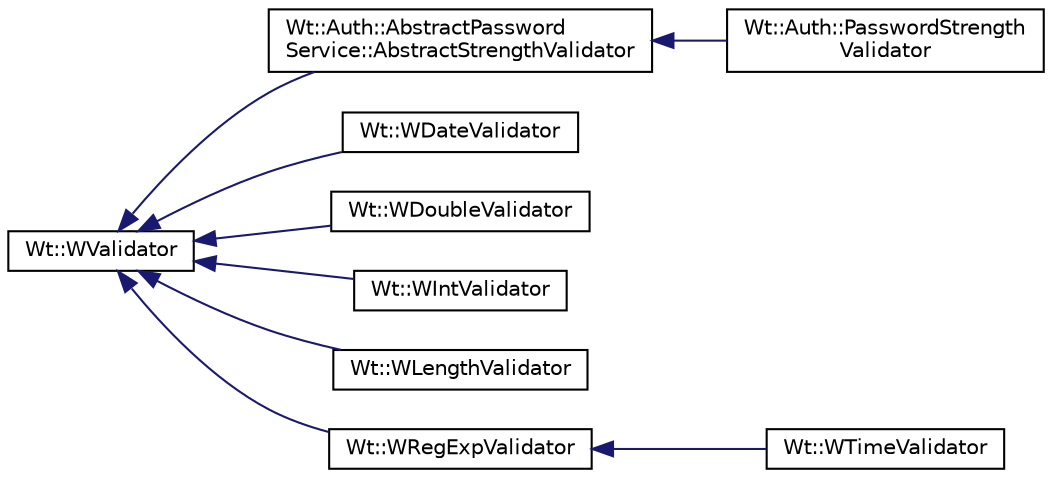 digraph "Graphical Class Hierarchy"
{
 // LATEX_PDF_SIZE
  edge [fontname="Helvetica",fontsize="10",labelfontname="Helvetica",labelfontsize="10"];
  node [fontname="Helvetica",fontsize="10",shape=record];
  rankdir="LR";
  Node0 [label="Wt::WValidator",height=0.2,width=0.4,color="black", fillcolor="white", style="filled",URL="$classWt_1_1WValidator.html",tooltip="A validator is used to validate user input according to pre-defined rules."];
  Node0 -> Node1 [dir="back",color="midnightblue",fontsize="10",style="solid",fontname="Helvetica"];
  Node1 [label="Wt::Auth::AbstractPassword\lService::AbstractStrengthValidator",height=0.2,width=0.4,color="black", fillcolor="white", style="filled",URL="$classWt_1_1Auth_1_1AbstractPasswordService_1_1AbstractStrengthValidator.html",tooltip="Validator for password strength."];
  Node1 -> Node2 [dir="back",color="midnightblue",fontsize="10",style="solid",fontname="Helvetica"];
  Node2 [label="Wt::Auth::PasswordStrength\lValidator",height=0.2,width=0.4,color="black", fillcolor="white", style="filled",URL="$classWt_1_1Auth_1_1PasswordStrengthValidator.html",tooltip="A default implementation for password strength validation."];
  Node0 -> Node3 [dir="back",color="midnightblue",fontsize="10",style="solid",fontname="Helvetica"];
  Node3 [label="Wt::WDateValidator",height=0.2,width=0.4,color="black", fillcolor="white", style="filled",URL="$classWt_1_1WDateValidator.html",tooltip="A validator for date input."];
  Node0 -> Node4 [dir="back",color="midnightblue",fontsize="10",style="solid",fontname="Helvetica"];
  Node4 [label="Wt::WDoubleValidator",height=0.2,width=0.4,color="black", fillcolor="white", style="filled",URL="$classWt_1_1WDoubleValidator.html",tooltip="A validator for validating floating point user input."];
  Node0 -> Node5 [dir="back",color="midnightblue",fontsize="10",style="solid",fontname="Helvetica"];
  Node5 [label="Wt::WIntValidator",height=0.2,width=0.4,color="black", fillcolor="white", style="filled",URL="$classWt_1_1WIntValidator.html",tooltip="A validator that validates integer user input."];
  Node0 -> Node6 [dir="back",color="midnightblue",fontsize="10",style="solid",fontname="Helvetica"];
  Node6 [label="Wt::WLengthValidator",height=0.2,width=0.4,color="black", fillcolor="white", style="filled",URL="$classWt_1_1WLengthValidator.html",tooltip="A validator that checks the string length of user input."];
  Node0 -> Node7 [dir="back",color="midnightblue",fontsize="10",style="solid",fontname="Helvetica"];
  Node7 [label="Wt::WRegExpValidator",height=0.2,width=0.4,color="black", fillcolor="white", style="filled",URL="$classWt_1_1WRegExpValidator.html",tooltip="A validator that checks user input against a regular expression."];
  Node7 -> Node8 [dir="back",color="midnightblue",fontsize="10",style="solid",fontname="Helvetica"];
  Node8 [label="Wt::WTimeValidator",height=0.2,width=0.4,color="black", fillcolor="white", style="filled",URL="$classWt_1_1WTimeValidator.html",tooltip="A time validator."];
}
